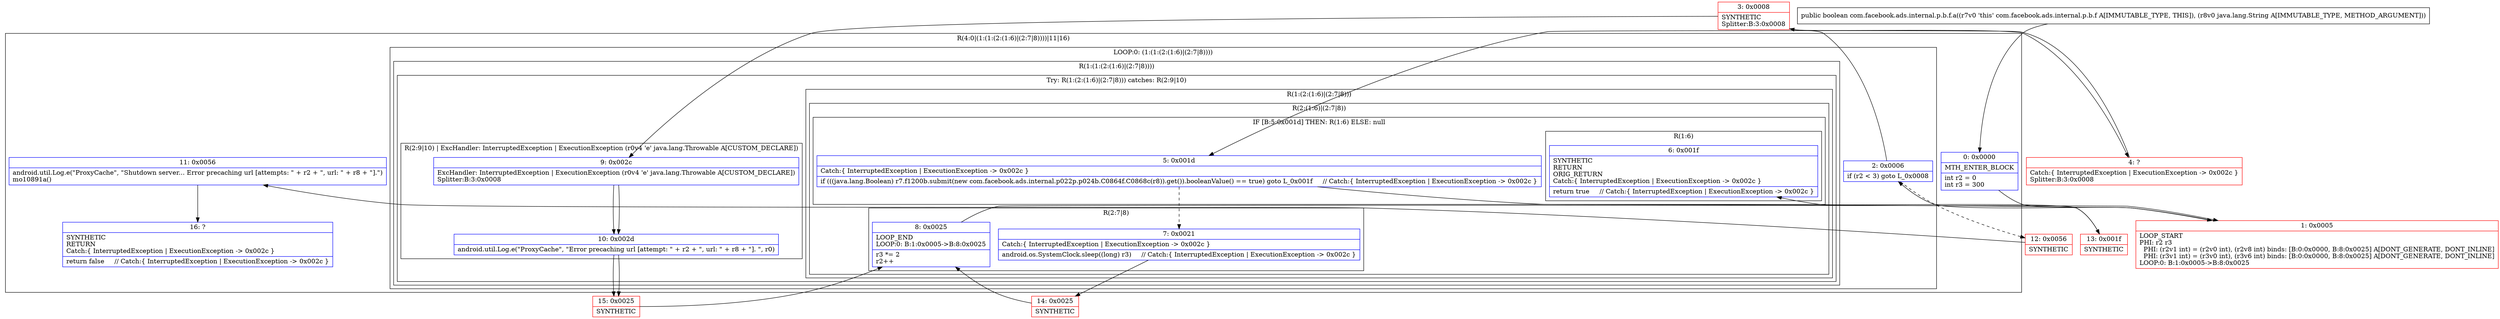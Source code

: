 digraph "CFG forcom.facebook.ads.internal.p.b.f.a(Ljava\/lang\/String;)Z" {
subgraph cluster_Region_1631757621 {
label = "R(4:0|(1:(1:(2:(1:6)|(2:7|8))))|11|16)";
node [shape=record,color=blue];
Node_0 [shape=record,label="{0\:\ 0x0000|MTH_ENTER_BLOCK\l|int r2 = 0\lint r3 = 300\l}"];
subgraph cluster_LoopRegion_488977034 {
label = "LOOP:0: (1:(1:(2:(1:6)|(2:7|8))))";
node [shape=record,color=blue];
Node_2 [shape=record,label="{2\:\ 0x0006|if (r2 \< 3) goto L_0x0008\l}"];
subgraph cluster_Region_185833042 {
label = "R(1:(1:(2:(1:6)|(2:7|8))))";
node [shape=record,color=blue];
subgraph cluster_TryCatchRegion_558424417 {
label = "Try: R(1:(2:(1:6)|(2:7|8))) catches: R(2:9|10)";
node [shape=record,color=blue];
subgraph cluster_Region_1268901202 {
label = "R(1:(2:(1:6)|(2:7|8)))";
node [shape=record,color=blue];
subgraph cluster_Region_1150245688 {
label = "R(2:(1:6)|(2:7|8))";
node [shape=record,color=blue];
subgraph cluster_IfRegion_1404695805 {
label = "IF [B:5:0x001d] THEN: R(1:6) ELSE: null";
node [shape=record,color=blue];
Node_5 [shape=record,label="{5\:\ 0x001d|Catch:\{ InterruptedException \| ExecutionException \-\> 0x002c \}\l|if (((java.lang.Boolean) r7.f1200b.submit(new com.facebook.ads.internal.p022p.p024b.C0864f.C0868c(r8)).get()).booleanValue() == true) goto L_0x001f     \/\/ Catch:\{ InterruptedException \| ExecutionException \-\> 0x002c \}\l}"];
subgraph cluster_Region_899433474 {
label = "R(1:6)";
node [shape=record,color=blue];
Node_6 [shape=record,label="{6\:\ 0x001f|SYNTHETIC\lRETURN\lORIG_RETURN\lCatch:\{ InterruptedException \| ExecutionException \-\> 0x002c \}\l|return true     \/\/ Catch:\{ InterruptedException \| ExecutionException \-\> 0x002c \}\l}"];
}
}
subgraph cluster_Region_737986681 {
label = "R(2:7|8)";
node [shape=record,color=blue];
Node_7 [shape=record,label="{7\:\ 0x0021|Catch:\{ InterruptedException \| ExecutionException \-\> 0x002c \}\l|android.os.SystemClock.sleep((long) r3)     \/\/ Catch:\{ InterruptedException \| ExecutionException \-\> 0x002c \}\l}"];
Node_8 [shape=record,label="{8\:\ 0x0025|LOOP_END\lLOOP:0: B:1:0x0005\-\>B:8:0x0025\l|r3 *= 2\lr2++\l}"];
}
}
}
subgraph cluster_Region_1527103925 {
label = "R(2:9|10) | ExcHandler: InterruptedException \| ExecutionException (r0v4 'e' java.lang.Throwable A[CUSTOM_DECLARE])\l";
node [shape=record,color=blue];
Node_9 [shape=record,label="{9\:\ 0x002c|ExcHandler: InterruptedException \| ExecutionException (r0v4 'e' java.lang.Throwable A[CUSTOM_DECLARE])\lSplitter:B:3:0x0008\l}"];
Node_10 [shape=record,label="{10\:\ 0x002d|android.util.Log.e(\"ProxyCache\", \"Error precaching url [attempt: \" + r2 + \", url: \" + r8 + \"]. \", r0)\l}"];
}
}
}
}
Node_11 [shape=record,label="{11\:\ 0x0056|android.util.Log.e(\"ProxyCache\", \"Shutdown server... Error precaching url [attempts: \" + r2 + \", url: \" + r8 + \"].\")\lmo10891a()\l}"];
Node_16 [shape=record,label="{16\:\ ?|SYNTHETIC\lRETURN\lCatch:\{ InterruptedException \| ExecutionException \-\> 0x002c \}\l|return false     \/\/ Catch:\{ InterruptedException \| ExecutionException \-\> 0x002c \}\l}"];
}
subgraph cluster_Region_1527103925 {
label = "R(2:9|10) | ExcHandler: InterruptedException \| ExecutionException (r0v4 'e' java.lang.Throwable A[CUSTOM_DECLARE])\l";
node [shape=record,color=blue];
Node_9 [shape=record,label="{9\:\ 0x002c|ExcHandler: InterruptedException \| ExecutionException (r0v4 'e' java.lang.Throwable A[CUSTOM_DECLARE])\lSplitter:B:3:0x0008\l}"];
Node_10 [shape=record,label="{10\:\ 0x002d|android.util.Log.e(\"ProxyCache\", \"Error precaching url [attempt: \" + r2 + \", url: \" + r8 + \"]. \", r0)\l}"];
}
Node_1 [shape=record,color=red,label="{1\:\ 0x0005|LOOP_START\lPHI: r2 r3 \l  PHI: (r2v1 int) = (r2v0 int), (r2v8 int) binds: [B:0:0x0000, B:8:0x0025] A[DONT_GENERATE, DONT_INLINE]\l  PHI: (r3v1 int) = (r3v0 int), (r3v6 int) binds: [B:0:0x0000, B:8:0x0025] A[DONT_GENERATE, DONT_INLINE]\lLOOP:0: B:1:0x0005\-\>B:8:0x0025\l}"];
Node_3 [shape=record,color=red,label="{3\:\ 0x0008|SYNTHETIC\lSplitter:B:3:0x0008\l}"];
Node_4 [shape=record,color=red,label="{4\:\ ?|Catch:\{ InterruptedException \| ExecutionException \-\> 0x002c \}\lSplitter:B:3:0x0008\l}"];
Node_12 [shape=record,color=red,label="{12\:\ 0x0056|SYNTHETIC\l}"];
Node_13 [shape=record,color=red,label="{13\:\ 0x001f|SYNTHETIC\l}"];
Node_14 [shape=record,color=red,label="{14\:\ 0x0025|SYNTHETIC\l}"];
Node_15 [shape=record,color=red,label="{15\:\ 0x0025|SYNTHETIC\l}"];
MethodNode[shape=record,label="{public boolean com.facebook.ads.internal.p.b.f.a((r7v0 'this' com.facebook.ads.internal.p.b.f A[IMMUTABLE_TYPE, THIS]), (r8v0 java.lang.String A[IMMUTABLE_TYPE, METHOD_ARGUMENT])) }"];
MethodNode -> Node_0;
Node_0 -> Node_1;
Node_2 -> Node_3;
Node_2 -> Node_12[style=dashed];
Node_5 -> Node_7[style=dashed];
Node_5 -> Node_13;
Node_7 -> Node_14;
Node_8 -> Node_1;
Node_9 -> Node_10;
Node_10 -> Node_15;
Node_11 -> Node_16;
Node_9 -> Node_10;
Node_10 -> Node_15;
Node_1 -> Node_2;
Node_3 -> Node_4;
Node_3 -> Node_9;
Node_4 -> Node_5;
Node_12 -> Node_11;
Node_13 -> Node_6;
Node_14 -> Node_8;
Node_15 -> Node_8;
}

